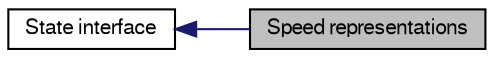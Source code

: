digraph "Speed representations"
{
  edge [fontname="FreeSans",fontsize="10",labelfontname="FreeSans",labelfontsize="10"];
  node [fontname="FreeSans",fontsize="10",shape=record];
  rankdir=LR;
  Node0 [label="Speed representations",height=0.2,width=0.4,color="black", fillcolor="grey75", style="filled", fontcolor="black"];
  Node1 [label="State interface",height=0.2,width=0.4,color="black", fillcolor="white", style="filled",URL="$group__state__interface.html",tooltip="This general state interface holds all the most important vehicle states like position, velocity, attitude, etc. "];
  Node1->Node0 [shape=plaintext, color="midnightblue", dir="back", style="solid"];
}
